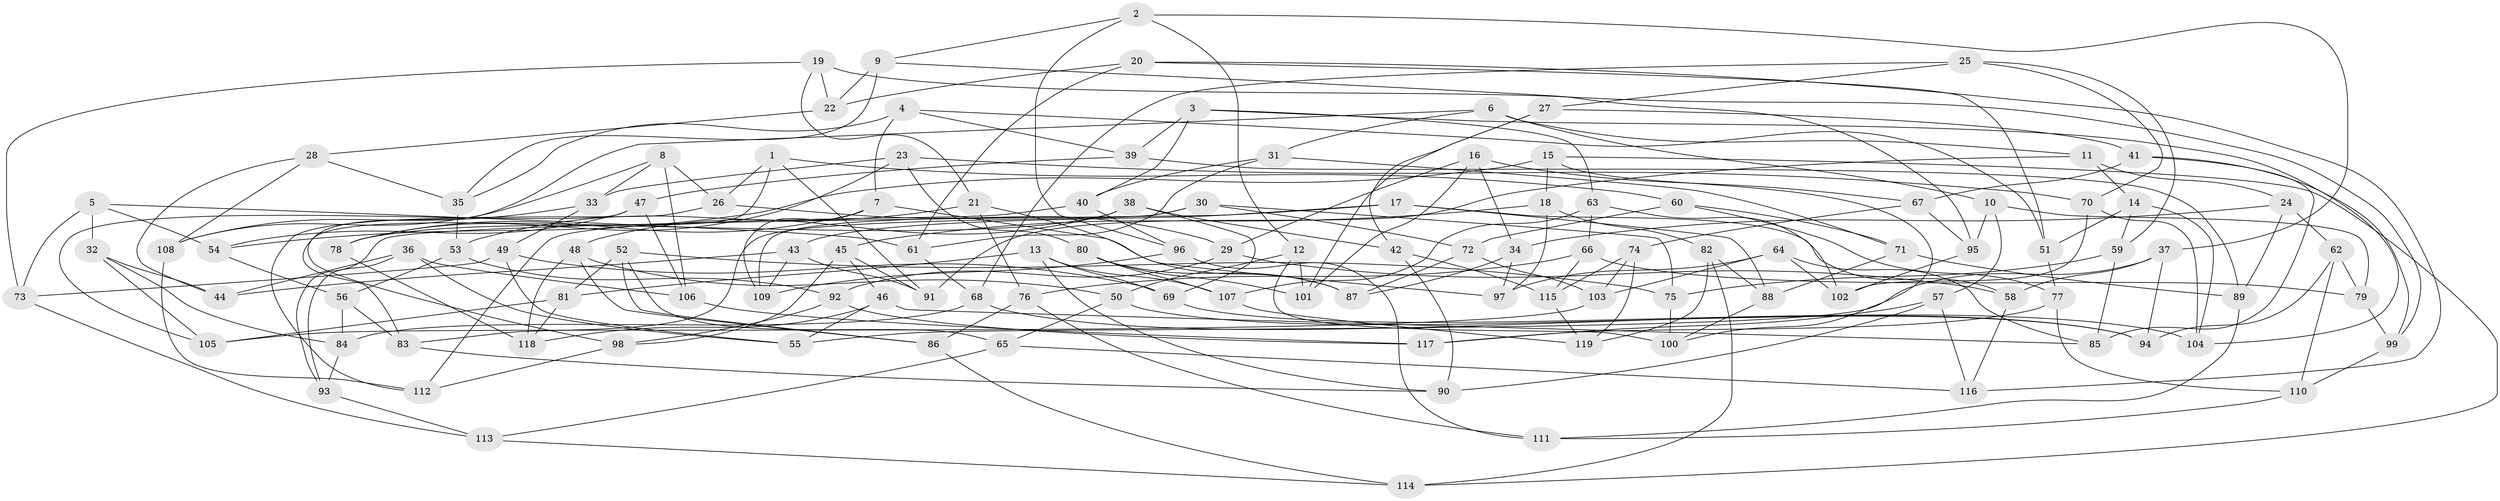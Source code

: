 // coarse degree distribution, {5: 0.0851063829787234, 3: 0.0851063829787234, 4: 0.48936170212765956, 7: 0.10638297872340426, 8: 0.0851063829787234, 9: 0.0425531914893617, 6: 0.06382978723404255, 10: 0.02127659574468085, 19: 0.02127659574468085}
// Generated by graph-tools (version 1.1) at 2025/04/03/04/25 22:04:08]
// undirected, 119 vertices, 238 edges
graph export_dot {
graph [start="1"]
  node [color=gray90,style=filled];
  1;
  2;
  3;
  4;
  5;
  6;
  7;
  8;
  9;
  10;
  11;
  12;
  13;
  14;
  15;
  16;
  17;
  18;
  19;
  20;
  21;
  22;
  23;
  24;
  25;
  26;
  27;
  28;
  29;
  30;
  31;
  32;
  33;
  34;
  35;
  36;
  37;
  38;
  39;
  40;
  41;
  42;
  43;
  44;
  45;
  46;
  47;
  48;
  49;
  50;
  51;
  52;
  53;
  54;
  55;
  56;
  57;
  58;
  59;
  60;
  61;
  62;
  63;
  64;
  65;
  66;
  67;
  68;
  69;
  70;
  71;
  72;
  73;
  74;
  75;
  76;
  77;
  78;
  79;
  80;
  81;
  82;
  83;
  84;
  85;
  86;
  87;
  88;
  89;
  90;
  91;
  92;
  93;
  94;
  95;
  96;
  97;
  98;
  99;
  100;
  101;
  102;
  103;
  104;
  105;
  106;
  107;
  108;
  109;
  110;
  111;
  112;
  113;
  114;
  115;
  116;
  117;
  118;
  119;
  1 -- 26;
  1 -- 91;
  1 -- 60;
  1 -- 83;
  2 -- 9;
  2 -- 37;
  2 -- 96;
  2 -- 12;
  3 -- 40;
  3 -- 104;
  3 -- 63;
  3 -- 39;
  4 -- 7;
  4 -- 39;
  4 -- 51;
  4 -- 35;
  5 -- 54;
  5 -- 61;
  5 -- 32;
  5 -- 73;
  6 -- 10;
  6 -- 11;
  6 -- 31;
  6 -- 98;
  7 -- 109;
  7 -- 97;
  7 -- 78;
  8 -- 33;
  8 -- 26;
  8 -- 108;
  8 -- 106;
  9 -- 22;
  9 -- 95;
  9 -- 35;
  10 -- 79;
  10 -- 57;
  10 -- 95;
  11 -- 14;
  11 -- 91;
  11 -- 24;
  12 -- 100;
  12 -- 101;
  12 -- 50;
  13 -- 69;
  13 -- 90;
  13 -- 107;
  13 -- 81;
  14 -- 51;
  14 -- 104;
  14 -- 59;
  15 -- 100;
  15 -- 18;
  15 -- 114;
  15 -- 54;
  16 -- 67;
  16 -- 34;
  16 -- 101;
  16 -- 29;
  17 -- 88;
  17 -- 43;
  17 -- 58;
  17 -- 93;
  18 -- 45;
  18 -- 97;
  18 -- 82;
  19 -- 99;
  19 -- 21;
  19 -- 73;
  19 -- 22;
  20 -- 61;
  20 -- 22;
  20 -- 51;
  20 -- 116;
  21 -- 87;
  21 -- 53;
  21 -- 76;
  22 -- 28;
  23 -- 70;
  23 -- 78;
  23 -- 33;
  23 -- 80;
  24 -- 89;
  24 -- 34;
  24 -- 62;
  25 -- 59;
  25 -- 68;
  25 -- 70;
  25 -- 27;
  26 -- 112;
  26 -- 29;
  27 -- 101;
  27 -- 41;
  27 -- 42;
  28 -- 108;
  28 -- 44;
  28 -- 35;
  29 -- 58;
  29 -- 92;
  30 -- 72;
  30 -- 83;
  30 -- 109;
  30 -- 75;
  31 -- 71;
  31 -- 61;
  31 -- 40;
  32 -- 44;
  32 -- 105;
  32 -- 84;
  33 -- 49;
  33 -- 108;
  34 -- 87;
  34 -- 97;
  35 -- 53;
  36 -- 93;
  36 -- 44;
  36 -- 55;
  36 -- 106;
  37 -- 55;
  37 -- 58;
  37 -- 94;
  38 -- 42;
  38 -- 78;
  38 -- 48;
  38 -- 69;
  39 -- 89;
  39 -- 47;
  40 -- 112;
  40 -- 96;
  41 -- 67;
  41 -- 85;
  41 -- 99;
  42 -- 90;
  42 -- 115;
  43 -- 109;
  43 -- 44;
  43 -- 91;
  45 -- 98;
  45 -- 91;
  45 -- 46;
  46 -- 118;
  46 -- 55;
  46 -- 85;
  47 -- 105;
  47 -- 106;
  47 -- 54;
  48 -- 118;
  48 -- 86;
  48 -- 50;
  49 -- 69;
  49 -- 55;
  49 -- 73;
  50 -- 65;
  50 -- 94;
  51 -- 77;
  52 -- 65;
  52 -- 86;
  52 -- 81;
  52 -- 75;
  53 -- 92;
  53 -- 56;
  54 -- 56;
  56 -- 83;
  56 -- 84;
  57 -- 90;
  57 -- 116;
  57 -- 117;
  58 -- 116;
  59 -- 75;
  59 -- 85;
  60 -- 72;
  60 -- 71;
  60 -- 77;
  61 -- 68;
  62 -- 94;
  62 -- 79;
  62 -- 110;
  63 -- 107;
  63 -- 66;
  63 -- 102;
  64 -- 85;
  64 -- 103;
  64 -- 102;
  64 -- 97;
  65 -- 116;
  65 -- 113;
  66 -- 76;
  66 -- 79;
  66 -- 115;
  67 -- 74;
  67 -- 95;
  68 -- 94;
  68 -- 84;
  69 -- 104;
  70 -- 102;
  70 -- 104;
  71 -- 89;
  71 -- 88;
  72 -- 103;
  72 -- 87;
  73 -- 113;
  74 -- 119;
  74 -- 103;
  74 -- 115;
  75 -- 100;
  76 -- 111;
  76 -- 86;
  77 -- 117;
  77 -- 110;
  78 -- 118;
  79 -- 99;
  80 -- 87;
  80 -- 107;
  80 -- 101;
  81 -- 105;
  81 -- 118;
  82 -- 114;
  82 -- 88;
  82 -- 119;
  83 -- 90;
  84 -- 93;
  86 -- 114;
  88 -- 100;
  89 -- 111;
  92 -- 98;
  92 -- 117;
  93 -- 113;
  95 -- 102;
  96 -- 109;
  96 -- 111;
  98 -- 112;
  99 -- 110;
  103 -- 105;
  106 -- 117;
  107 -- 119;
  108 -- 112;
  110 -- 111;
  113 -- 114;
  115 -- 119;
}

